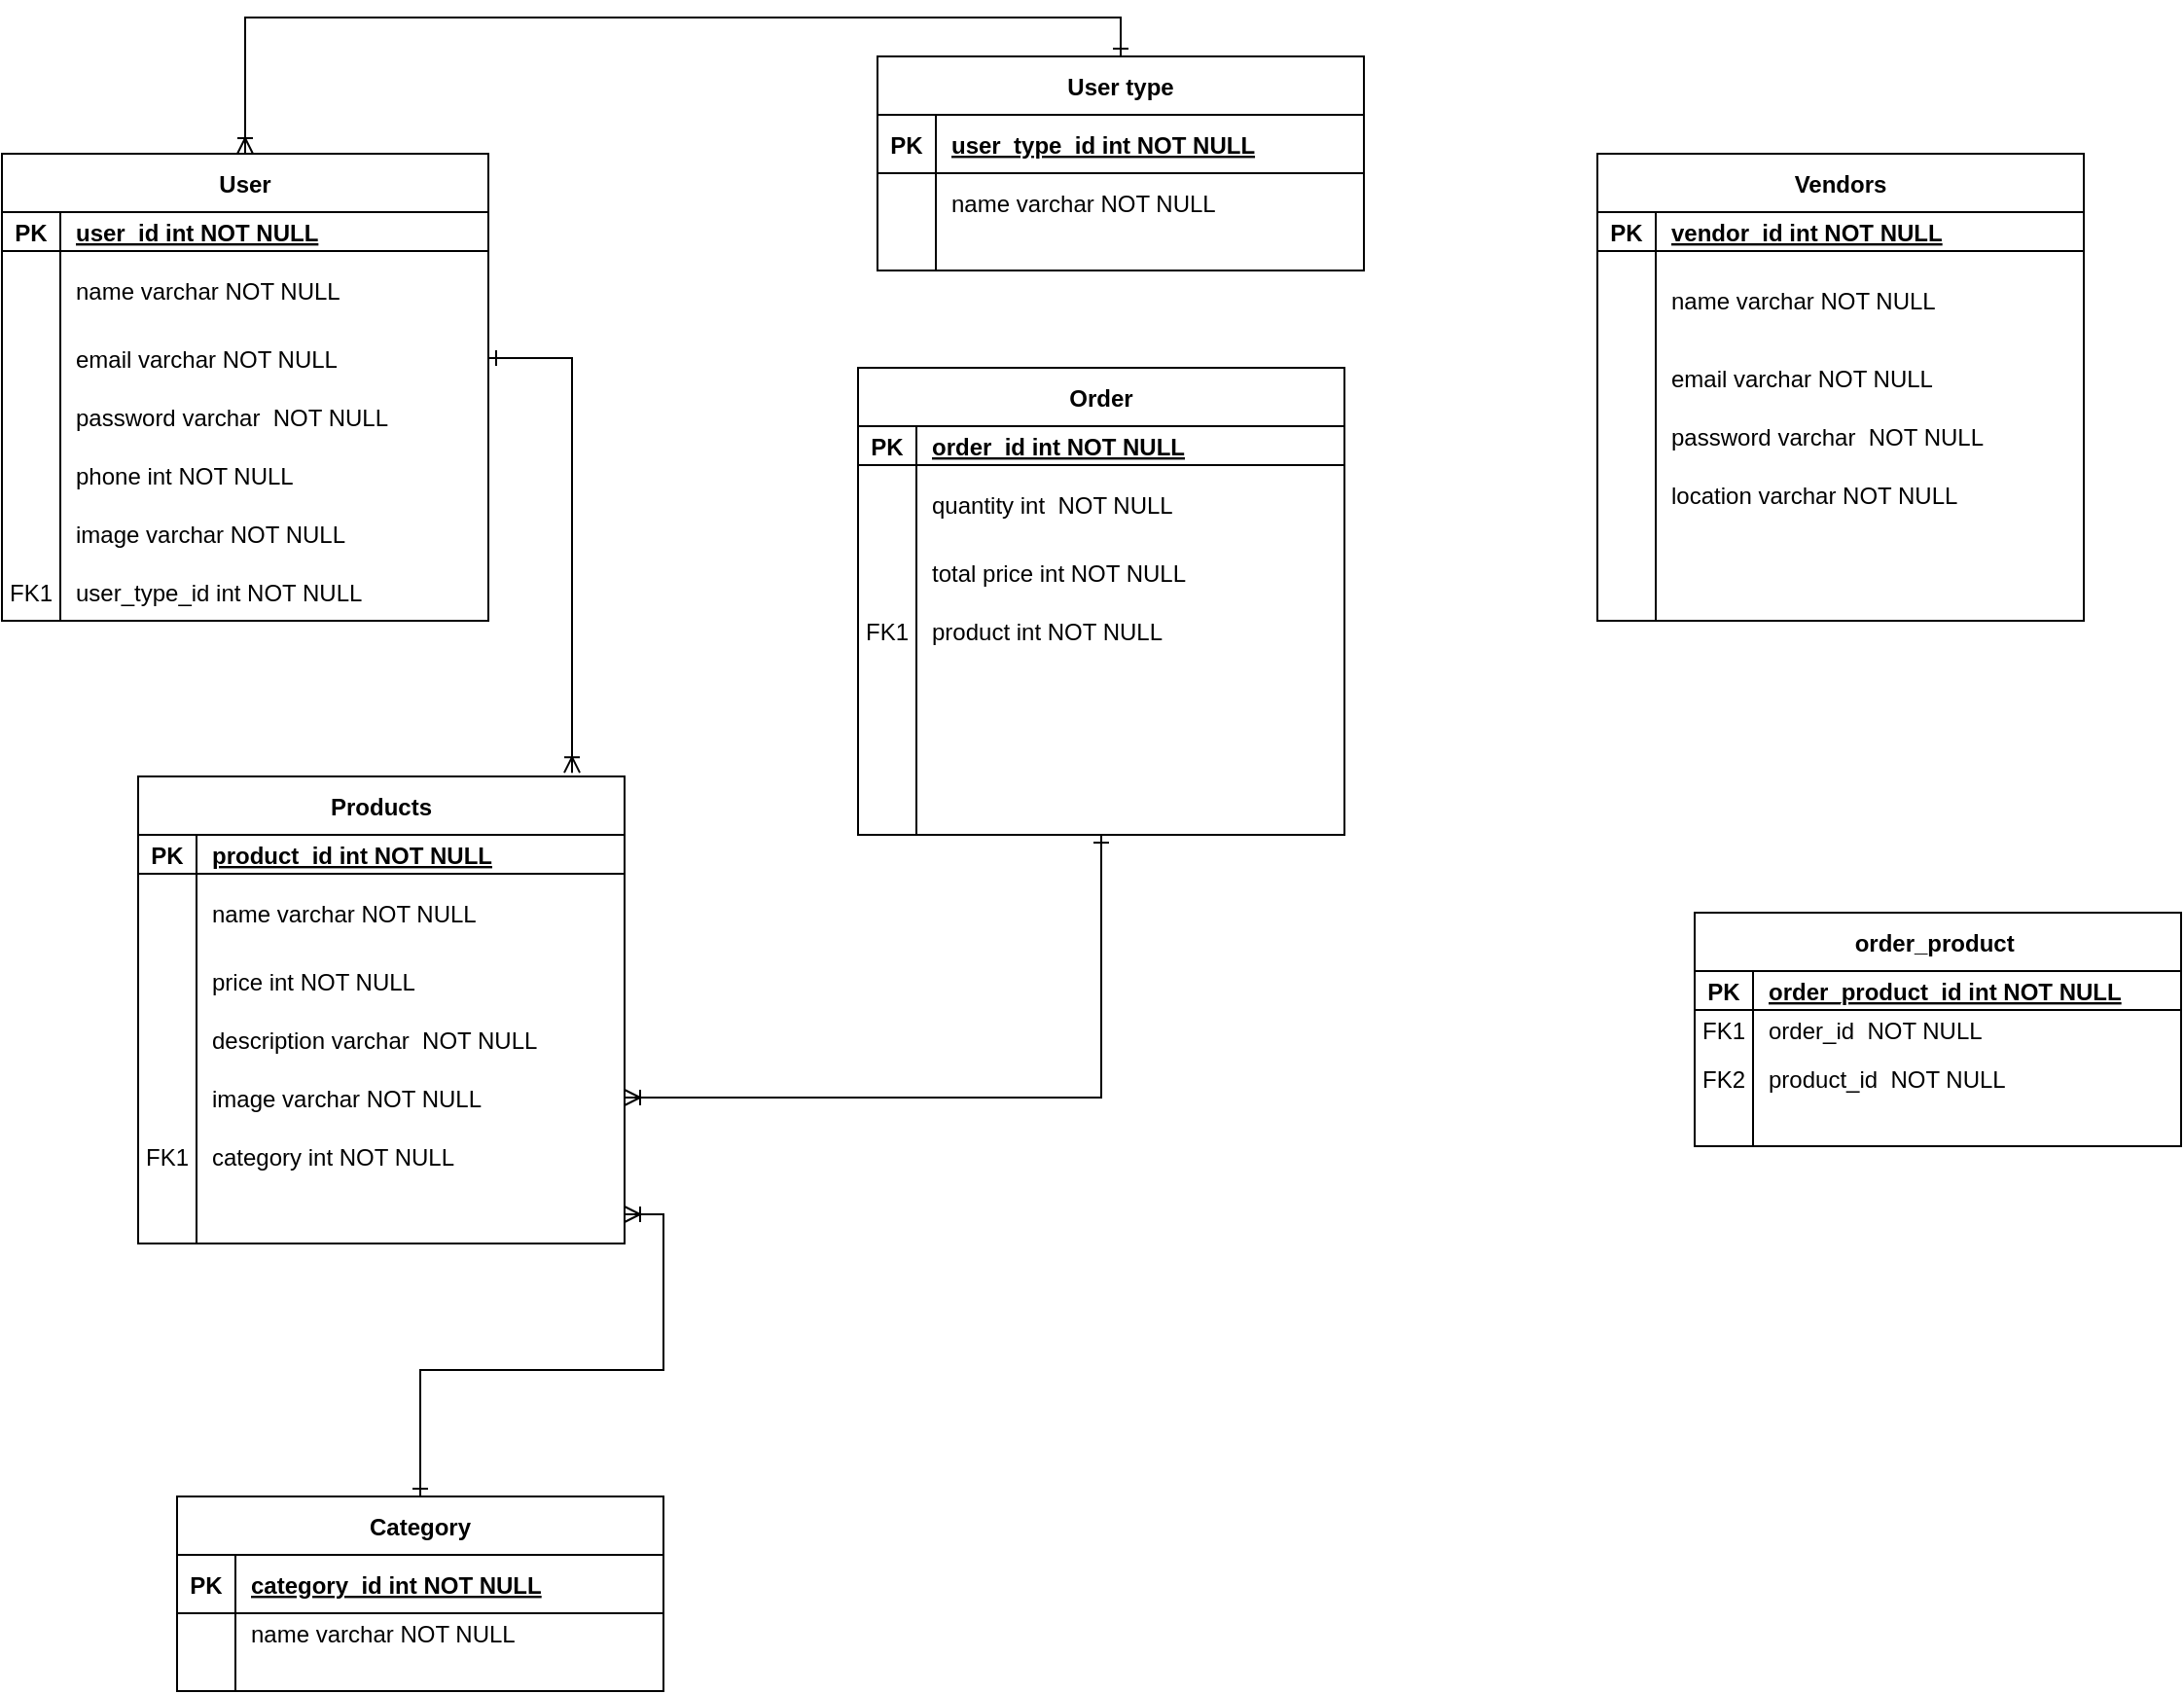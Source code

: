<mxfile version="13.9.9" type="device"><diagram id="R2lEEEUBdFMjLlhIrx00" name="Page-1"><mxGraphModel dx="1702" dy="1594" grid="1" gridSize="10" guides="1" tooltips="1" connect="1" arrows="1" fold="1" page="1" pageScale="1" pageWidth="850" pageHeight="1100" math="0" shadow="0" extFonts="Permanent Marker^https://fonts.googleapis.com/css?family=Permanent+Marker"><root><mxCell id="0"/><mxCell id="1" parent="0"/><mxCell id="Tk1cJm7yjBq65f_lVfDm-154" style="edgeStyle=orthogonalEdgeStyle;rounded=0;orthogonalLoop=1;jettySize=auto;html=1;exitX=0.5;exitY=0;exitDx=0;exitDy=0;entryX=0.5;entryY=0;entryDx=0;entryDy=0;endArrow=ERoneToMany;endFill=0;startArrow=ERone;startFill=0;" edge="1" parent="1" source="C-vyLk0tnHw3VtMMgP7b-13" target="Tk1cJm7yjBq65f_lVfDm-86"><mxGeometry relative="1" as="geometry"/></mxCell><mxCell id="C-vyLk0tnHw3VtMMgP7b-13" value="User type" style="shape=table;startSize=30;container=1;collapsible=1;childLayout=tableLayout;fixedRows=1;rowLines=0;fontStyle=1;align=center;resizeLast=1;" parent="1" vertex="1"><mxGeometry x="280" y="-160" width="250" height="110" as="geometry"/></mxCell><mxCell id="C-vyLk0tnHw3VtMMgP7b-14" value="" style="shape=partialRectangle;collapsible=0;dropTarget=0;pointerEvents=0;fillColor=none;points=[[0,0.5],[1,0.5]];portConstraint=eastwest;top=0;left=0;right=0;bottom=1;" parent="C-vyLk0tnHw3VtMMgP7b-13" vertex="1"><mxGeometry y="30" width="250" height="30" as="geometry"/></mxCell><mxCell id="C-vyLk0tnHw3VtMMgP7b-15" value="PK" style="shape=partialRectangle;overflow=hidden;connectable=0;fillColor=none;top=0;left=0;bottom=0;right=0;fontStyle=1;" parent="C-vyLk0tnHw3VtMMgP7b-14" vertex="1"><mxGeometry width="30" height="30" as="geometry"/></mxCell><mxCell id="C-vyLk0tnHw3VtMMgP7b-16" value="user_type_id int NOT NULL " style="shape=partialRectangle;overflow=hidden;connectable=0;fillColor=none;top=0;left=0;bottom=0;right=0;align=left;spacingLeft=6;fontStyle=5;" parent="C-vyLk0tnHw3VtMMgP7b-14" vertex="1"><mxGeometry x="30" width="220" height="30" as="geometry"/></mxCell><mxCell id="C-vyLk0tnHw3VtMMgP7b-17" value="" style="shape=partialRectangle;collapsible=0;dropTarget=0;pointerEvents=0;fillColor=none;points=[[0,0.5],[1,0.5]];portConstraint=eastwest;top=0;left=0;right=0;bottom=0;" parent="C-vyLk0tnHw3VtMMgP7b-13" vertex="1"><mxGeometry y="60" width="250" height="30" as="geometry"/></mxCell><mxCell id="C-vyLk0tnHw3VtMMgP7b-18" value="" style="shape=partialRectangle;overflow=hidden;connectable=0;fillColor=none;top=0;left=0;bottom=0;right=0;" parent="C-vyLk0tnHw3VtMMgP7b-17" vertex="1"><mxGeometry width="30" height="30" as="geometry"/></mxCell><mxCell id="C-vyLk0tnHw3VtMMgP7b-19" value="name varchar NOT NULL" style="shape=partialRectangle;overflow=hidden;connectable=0;fillColor=none;top=0;left=0;bottom=0;right=0;align=left;spacingLeft=6;" parent="C-vyLk0tnHw3VtMMgP7b-17" vertex="1"><mxGeometry x="30" width="220" height="30" as="geometry"/></mxCell><mxCell id="C-vyLk0tnHw3VtMMgP7b-20" value="" style="shape=partialRectangle;collapsible=0;dropTarget=0;pointerEvents=0;fillColor=none;points=[[0,0.5],[1,0.5]];portConstraint=eastwest;top=0;left=0;right=0;bottom=0;" parent="C-vyLk0tnHw3VtMMgP7b-13" vertex="1"><mxGeometry y="90" width="250" height="20" as="geometry"/></mxCell><mxCell id="C-vyLk0tnHw3VtMMgP7b-21" value="" style="shape=partialRectangle;overflow=hidden;connectable=0;fillColor=none;top=0;left=0;bottom=0;right=0;" parent="C-vyLk0tnHw3VtMMgP7b-20" vertex="1"><mxGeometry width="30" height="20" as="geometry"/></mxCell><mxCell id="C-vyLk0tnHw3VtMMgP7b-22" value="" style="shape=partialRectangle;overflow=hidden;connectable=0;fillColor=none;top=0;left=0;bottom=0;right=0;align=left;spacingLeft=6;" parent="C-vyLk0tnHw3VtMMgP7b-20" vertex="1"><mxGeometry x="30" width="220" height="20" as="geometry"/></mxCell><mxCell id="Tk1cJm7yjBq65f_lVfDm-158" style="edgeStyle=orthogonalEdgeStyle;rounded=0;orthogonalLoop=1;jettySize=auto;html=1;exitX=0.5;exitY=0;exitDx=0;exitDy=0;startArrow=ERone;startFill=0;endArrow=ERoneToMany;endFill=0;" edge="1" parent="1" source="Tk1cJm7yjBq65f_lVfDm-41" target="Tk1cJm7yjBq65f_lVfDm-121"><mxGeometry relative="1" as="geometry"><mxPoint x="45" y="480" as="targetPoint"/></mxGeometry></mxCell><mxCell id="Tk1cJm7yjBq65f_lVfDm-41" value="Category" style="shape=table;startSize=30;container=1;collapsible=1;childLayout=tableLayout;fixedRows=1;rowLines=0;fontStyle=1;align=center;resizeLast=1;" vertex="1" parent="1"><mxGeometry x="-80" y="580" width="250" height="100" as="geometry"/></mxCell><mxCell id="Tk1cJm7yjBq65f_lVfDm-42" value="" style="shape=partialRectangle;collapsible=0;dropTarget=0;pointerEvents=0;fillColor=none;points=[[0,0.5],[1,0.5]];portConstraint=eastwest;top=0;left=0;right=0;bottom=1;" vertex="1" parent="Tk1cJm7yjBq65f_lVfDm-41"><mxGeometry y="30" width="250" height="30" as="geometry"/></mxCell><mxCell id="Tk1cJm7yjBq65f_lVfDm-43" value="PK" style="shape=partialRectangle;overflow=hidden;connectable=0;fillColor=none;top=0;left=0;bottom=0;right=0;fontStyle=1;" vertex="1" parent="Tk1cJm7yjBq65f_lVfDm-42"><mxGeometry width="30" height="30" as="geometry"/></mxCell><mxCell id="Tk1cJm7yjBq65f_lVfDm-44" value="category_id int NOT NULL " style="shape=partialRectangle;overflow=hidden;connectable=0;fillColor=none;top=0;left=0;bottom=0;right=0;align=left;spacingLeft=6;fontStyle=5;" vertex="1" parent="Tk1cJm7yjBq65f_lVfDm-42"><mxGeometry x="30" width="220" height="30" as="geometry"/></mxCell><mxCell id="Tk1cJm7yjBq65f_lVfDm-45" value="" style="shape=partialRectangle;collapsible=0;dropTarget=0;pointerEvents=0;fillColor=none;points=[[0,0.5],[1,0.5]];portConstraint=eastwest;top=0;left=0;right=0;bottom=0;" vertex="1" parent="Tk1cJm7yjBq65f_lVfDm-41"><mxGeometry y="60" width="250" height="20" as="geometry"/></mxCell><mxCell id="Tk1cJm7yjBq65f_lVfDm-46" value="" style="shape=partialRectangle;overflow=hidden;connectable=0;fillColor=none;top=0;left=0;bottom=0;right=0;" vertex="1" parent="Tk1cJm7yjBq65f_lVfDm-45"><mxGeometry width="30" height="20" as="geometry"/></mxCell><mxCell id="Tk1cJm7yjBq65f_lVfDm-47" value="name varchar NOT NULL" style="shape=partialRectangle;overflow=hidden;connectable=0;fillColor=none;top=0;left=0;bottom=0;right=0;align=left;spacingLeft=6;" vertex="1" parent="Tk1cJm7yjBq65f_lVfDm-45"><mxGeometry x="30" width="220" height="20" as="geometry"/></mxCell><mxCell id="Tk1cJm7yjBq65f_lVfDm-48" value="" style="shape=partialRectangle;collapsible=0;dropTarget=0;pointerEvents=0;fillColor=none;points=[[0,0.5],[1,0.5]];portConstraint=eastwest;top=0;left=0;right=0;bottom=0;" vertex="1" parent="Tk1cJm7yjBq65f_lVfDm-41"><mxGeometry y="80" width="250" height="20" as="geometry"/></mxCell><mxCell id="Tk1cJm7yjBq65f_lVfDm-49" value="" style="shape=partialRectangle;overflow=hidden;connectable=0;fillColor=none;top=0;left=0;bottom=0;right=0;" vertex="1" parent="Tk1cJm7yjBq65f_lVfDm-48"><mxGeometry width="30" height="20" as="geometry"/></mxCell><mxCell id="Tk1cJm7yjBq65f_lVfDm-50" value="" style="shape=partialRectangle;overflow=hidden;connectable=0;fillColor=none;top=0;left=0;bottom=0;right=0;align=left;spacingLeft=6;" vertex="1" parent="Tk1cJm7yjBq65f_lVfDm-48"><mxGeometry x="30" width="220" height="20" as="geometry"/></mxCell><mxCell id="Tk1cJm7yjBq65f_lVfDm-51" value="Vendors" style="shape=table;startSize=30;container=1;collapsible=1;childLayout=tableLayout;fixedRows=1;rowLines=0;fontStyle=1;align=center;resizeLast=1;" vertex="1" parent="1"><mxGeometry x="650" y="-110" width="250" height="240" as="geometry"/></mxCell><mxCell id="Tk1cJm7yjBq65f_lVfDm-52" value="" style="shape=partialRectangle;collapsible=0;dropTarget=0;pointerEvents=0;fillColor=none;points=[[0,0.5],[1,0.5]];portConstraint=eastwest;top=0;left=0;right=0;bottom=1;" vertex="1" parent="Tk1cJm7yjBq65f_lVfDm-51"><mxGeometry y="30" width="250" height="20" as="geometry"/></mxCell><mxCell id="Tk1cJm7yjBq65f_lVfDm-53" value="PK" style="shape=partialRectangle;overflow=hidden;connectable=0;fillColor=none;top=0;left=0;bottom=0;right=0;fontStyle=1;" vertex="1" parent="Tk1cJm7yjBq65f_lVfDm-52"><mxGeometry width="30" height="20" as="geometry"/></mxCell><mxCell id="Tk1cJm7yjBq65f_lVfDm-54" value="vendor_id int NOT NULL " style="shape=partialRectangle;overflow=hidden;connectable=0;fillColor=none;top=0;left=0;bottom=0;right=0;align=left;spacingLeft=6;fontStyle=5;" vertex="1" parent="Tk1cJm7yjBq65f_lVfDm-52"><mxGeometry x="30" width="220" height="20" as="geometry"/></mxCell><mxCell id="Tk1cJm7yjBq65f_lVfDm-55" value="" style="shape=partialRectangle;collapsible=0;dropTarget=0;pointerEvents=0;fillColor=none;points=[[0,0.5],[1,0.5]];portConstraint=eastwest;top=0;left=0;right=0;bottom=0;" vertex="1" parent="Tk1cJm7yjBq65f_lVfDm-51"><mxGeometry y="50" width="250" height="50" as="geometry"/></mxCell><mxCell id="Tk1cJm7yjBq65f_lVfDm-56" value="" style="shape=partialRectangle;overflow=hidden;connectable=0;fillColor=none;top=0;left=0;bottom=0;right=0;" vertex="1" parent="Tk1cJm7yjBq65f_lVfDm-55"><mxGeometry width="30" height="50" as="geometry"/></mxCell><mxCell id="Tk1cJm7yjBq65f_lVfDm-57" value="name varchar NOT NULL" style="shape=partialRectangle;overflow=hidden;connectable=0;fillColor=none;top=0;left=0;bottom=0;right=0;align=left;spacingLeft=6;" vertex="1" parent="Tk1cJm7yjBq65f_lVfDm-55"><mxGeometry x="30" width="220" height="50" as="geometry"/></mxCell><mxCell id="Tk1cJm7yjBq65f_lVfDm-58" value="" style="shape=partialRectangle;collapsible=0;dropTarget=0;pointerEvents=0;fillColor=none;points=[[0,0.5],[1,0.5]];portConstraint=eastwest;top=0;left=0;right=0;bottom=0;" vertex="1" parent="Tk1cJm7yjBq65f_lVfDm-51"><mxGeometry y="100" width="250" height="30" as="geometry"/></mxCell><mxCell id="Tk1cJm7yjBq65f_lVfDm-59" value="" style="shape=partialRectangle;overflow=hidden;connectable=0;fillColor=none;top=0;left=0;bottom=0;right=0;" vertex="1" parent="Tk1cJm7yjBq65f_lVfDm-58"><mxGeometry width="30" height="30" as="geometry"/></mxCell><mxCell id="Tk1cJm7yjBq65f_lVfDm-60" value="email varchar NOT NULL" style="shape=partialRectangle;overflow=hidden;connectable=0;fillColor=none;top=0;left=0;bottom=0;right=0;align=left;spacingLeft=6;" vertex="1" parent="Tk1cJm7yjBq65f_lVfDm-58"><mxGeometry x="30" width="220" height="30" as="geometry"/></mxCell><mxCell id="Tk1cJm7yjBq65f_lVfDm-64" value="" style="shape=partialRectangle;collapsible=0;dropTarget=0;pointerEvents=0;fillColor=none;points=[[0,0.5],[1,0.5]];portConstraint=eastwest;top=0;left=0;right=0;bottom=0;" vertex="1" parent="Tk1cJm7yjBq65f_lVfDm-51"><mxGeometry y="130" width="250" height="30" as="geometry"/></mxCell><mxCell id="Tk1cJm7yjBq65f_lVfDm-65" value="" style="shape=partialRectangle;overflow=hidden;connectable=0;fillColor=none;top=0;left=0;bottom=0;right=0;" vertex="1" parent="Tk1cJm7yjBq65f_lVfDm-64"><mxGeometry width="30" height="30" as="geometry"/></mxCell><mxCell id="Tk1cJm7yjBq65f_lVfDm-66" value="password varchar  NOT NULL" style="shape=partialRectangle;overflow=hidden;connectable=0;fillColor=none;top=0;left=0;bottom=0;right=0;align=left;spacingLeft=6;" vertex="1" parent="Tk1cJm7yjBq65f_lVfDm-64"><mxGeometry x="30" width="220" height="30" as="geometry"/></mxCell><mxCell id="Tk1cJm7yjBq65f_lVfDm-61" value="" style="shape=partialRectangle;collapsible=0;dropTarget=0;pointerEvents=0;fillColor=none;points=[[0,0.5],[1,0.5]];portConstraint=eastwest;top=0;left=0;right=0;bottom=0;" vertex="1" parent="Tk1cJm7yjBq65f_lVfDm-51"><mxGeometry y="160" width="250" height="30" as="geometry"/></mxCell><mxCell id="Tk1cJm7yjBq65f_lVfDm-62" value="" style="shape=partialRectangle;overflow=hidden;connectable=0;fillColor=none;top=0;left=0;bottom=0;right=0;" vertex="1" parent="Tk1cJm7yjBq65f_lVfDm-61"><mxGeometry width="30" height="30" as="geometry"/></mxCell><mxCell id="Tk1cJm7yjBq65f_lVfDm-63" value="location varchar NOT NULL" style="shape=partialRectangle;overflow=hidden;connectable=0;fillColor=none;top=0;left=0;bottom=0;right=0;align=left;spacingLeft=6;" vertex="1" parent="Tk1cJm7yjBq65f_lVfDm-61"><mxGeometry x="30" width="220" height="30" as="geometry"/></mxCell><mxCell id="Tk1cJm7yjBq65f_lVfDm-67" value="" style="shape=partialRectangle;collapsible=0;dropTarget=0;pointerEvents=0;fillColor=none;points=[[0,0.5],[1,0.5]];portConstraint=eastwest;top=0;left=0;right=0;bottom=0;" vertex="1" parent="Tk1cJm7yjBq65f_lVfDm-51"><mxGeometry y="190" width="250" height="30" as="geometry"/></mxCell><mxCell id="Tk1cJm7yjBq65f_lVfDm-68" value="" style="shape=partialRectangle;overflow=hidden;connectable=0;fillColor=none;top=0;left=0;bottom=0;right=0;" vertex="1" parent="Tk1cJm7yjBq65f_lVfDm-67"><mxGeometry width="30" height="30" as="geometry"/></mxCell><mxCell id="Tk1cJm7yjBq65f_lVfDm-69" value="" style="shape=partialRectangle;overflow=hidden;connectable=0;fillColor=none;top=0;left=0;bottom=0;right=0;align=left;spacingLeft=6;" vertex="1" parent="Tk1cJm7yjBq65f_lVfDm-67"><mxGeometry x="30" width="220" height="30" as="geometry"/></mxCell><mxCell id="Tk1cJm7yjBq65f_lVfDm-70" value="" style="shape=partialRectangle;collapsible=0;dropTarget=0;pointerEvents=0;fillColor=none;points=[[0,0.5],[1,0.5]];portConstraint=eastwest;top=0;left=0;right=0;bottom=0;" vertex="1" parent="Tk1cJm7yjBq65f_lVfDm-51"><mxGeometry y="220" width="250" height="20" as="geometry"/></mxCell><mxCell id="Tk1cJm7yjBq65f_lVfDm-71" value="" style="shape=partialRectangle;overflow=hidden;connectable=0;fillColor=none;top=0;left=0;bottom=0;right=0;" vertex="1" parent="Tk1cJm7yjBq65f_lVfDm-70"><mxGeometry width="30" height="20" as="geometry"/></mxCell><mxCell id="Tk1cJm7yjBq65f_lVfDm-72" value="" style="shape=partialRectangle;overflow=hidden;connectable=0;fillColor=none;top=0;left=0;bottom=0;right=0;align=left;spacingLeft=6;" vertex="1" parent="Tk1cJm7yjBq65f_lVfDm-70"><mxGeometry x="30" width="220" height="20" as="geometry"/></mxCell><mxCell id="Tk1cJm7yjBq65f_lVfDm-73" value="order_product " style="shape=table;startSize=30;container=1;collapsible=1;childLayout=tableLayout;fixedRows=1;rowLines=0;fontStyle=1;align=center;resizeLast=1;" vertex="1" parent="1"><mxGeometry x="700" y="280" width="250" height="120" as="geometry"/></mxCell><mxCell id="Tk1cJm7yjBq65f_lVfDm-74" value="" style="shape=partialRectangle;collapsible=0;dropTarget=0;pointerEvents=0;fillColor=none;points=[[0,0.5],[1,0.5]];portConstraint=eastwest;top=0;left=0;right=0;bottom=1;" vertex="1" parent="Tk1cJm7yjBq65f_lVfDm-73"><mxGeometry y="30" width="250" height="20" as="geometry"/></mxCell><mxCell id="Tk1cJm7yjBq65f_lVfDm-75" value="PK" style="shape=partialRectangle;overflow=hidden;connectable=0;fillColor=none;top=0;left=0;bottom=0;right=0;fontStyle=1;" vertex="1" parent="Tk1cJm7yjBq65f_lVfDm-74"><mxGeometry width="30" height="20" as="geometry"/></mxCell><mxCell id="Tk1cJm7yjBq65f_lVfDm-76" value="order_product_id int NOT NULL " style="shape=partialRectangle;overflow=hidden;connectable=0;fillColor=none;top=0;left=0;bottom=0;right=0;align=left;spacingLeft=6;fontStyle=5;" vertex="1" parent="Tk1cJm7yjBq65f_lVfDm-74"><mxGeometry x="30" width="220" height="20" as="geometry"/></mxCell><mxCell id="Tk1cJm7yjBq65f_lVfDm-77" value="" style="shape=partialRectangle;collapsible=0;dropTarget=0;pointerEvents=0;fillColor=none;points=[[0,0.5],[1,0.5]];portConstraint=eastwest;top=0;left=0;right=0;bottom=0;" vertex="1" parent="Tk1cJm7yjBq65f_lVfDm-73"><mxGeometry y="50" width="250" height="20" as="geometry"/></mxCell><mxCell id="Tk1cJm7yjBq65f_lVfDm-78" value="FK1" style="shape=partialRectangle;overflow=hidden;connectable=0;fillColor=none;top=0;left=0;bottom=0;right=0;" vertex="1" parent="Tk1cJm7yjBq65f_lVfDm-77"><mxGeometry width="30" height="20" as="geometry"/></mxCell><mxCell id="Tk1cJm7yjBq65f_lVfDm-79" value="order_id  NOT NULL" style="shape=partialRectangle;overflow=hidden;connectable=0;fillColor=none;top=0;left=0;bottom=0;right=0;align=left;spacingLeft=6;" vertex="1" parent="Tk1cJm7yjBq65f_lVfDm-77"><mxGeometry x="30" width="220" height="20" as="geometry"/></mxCell><mxCell id="Tk1cJm7yjBq65f_lVfDm-83" value="" style="shape=partialRectangle;collapsible=0;dropTarget=0;pointerEvents=0;fillColor=none;points=[[0,0.5],[1,0.5]];portConstraint=eastwest;top=0;left=0;right=0;bottom=0;" vertex="1" parent="Tk1cJm7yjBq65f_lVfDm-73"><mxGeometry y="70" width="250" height="30" as="geometry"/></mxCell><mxCell id="Tk1cJm7yjBq65f_lVfDm-84" value="FK2" style="shape=partialRectangle;overflow=hidden;connectable=0;fillColor=none;top=0;left=0;bottom=0;right=0;" vertex="1" parent="Tk1cJm7yjBq65f_lVfDm-83"><mxGeometry width="30" height="30" as="geometry"/></mxCell><mxCell id="Tk1cJm7yjBq65f_lVfDm-85" value="product_id  NOT NULL" style="shape=partialRectangle;overflow=hidden;connectable=0;fillColor=none;top=0;left=0;bottom=0;right=0;align=left;spacingLeft=6;" vertex="1" parent="Tk1cJm7yjBq65f_lVfDm-83"><mxGeometry x="30" width="220" height="30" as="geometry"/></mxCell><mxCell id="Tk1cJm7yjBq65f_lVfDm-80" value="" style="shape=partialRectangle;collapsible=0;dropTarget=0;pointerEvents=0;fillColor=none;points=[[0,0.5],[1,0.5]];portConstraint=eastwest;top=0;left=0;right=0;bottom=0;" vertex="1" parent="Tk1cJm7yjBq65f_lVfDm-73"><mxGeometry y="100" width="250" height="20" as="geometry"/></mxCell><mxCell id="Tk1cJm7yjBq65f_lVfDm-81" value="" style="shape=partialRectangle;overflow=hidden;connectable=0;fillColor=none;top=0;left=0;bottom=0;right=0;" vertex="1" parent="Tk1cJm7yjBq65f_lVfDm-80"><mxGeometry width="30" height="20" as="geometry"/></mxCell><mxCell id="Tk1cJm7yjBq65f_lVfDm-82" value="" style="shape=partialRectangle;overflow=hidden;connectable=0;fillColor=none;top=0;left=0;bottom=0;right=0;align=left;spacingLeft=6;" vertex="1" parent="Tk1cJm7yjBq65f_lVfDm-80"><mxGeometry x="30" width="220" height="20" as="geometry"/></mxCell><mxCell id="Tk1cJm7yjBq65f_lVfDm-86" value="User" style="shape=table;startSize=30;container=1;collapsible=1;childLayout=tableLayout;fixedRows=1;rowLines=0;fontStyle=1;align=center;resizeLast=1;" vertex="1" parent="1"><mxGeometry x="-170" y="-110" width="250" height="240" as="geometry"/></mxCell><mxCell id="Tk1cJm7yjBq65f_lVfDm-87" value="" style="shape=partialRectangle;collapsible=0;dropTarget=0;pointerEvents=0;fillColor=none;points=[[0,0.5],[1,0.5]];portConstraint=eastwest;top=0;left=0;right=0;bottom=1;" vertex="1" parent="Tk1cJm7yjBq65f_lVfDm-86"><mxGeometry y="30" width="250" height="20" as="geometry"/></mxCell><mxCell id="Tk1cJm7yjBq65f_lVfDm-88" value="PK" style="shape=partialRectangle;overflow=hidden;connectable=0;fillColor=none;top=0;left=0;bottom=0;right=0;fontStyle=1;" vertex="1" parent="Tk1cJm7yjBq65f_lVfDm-87"><mxGeometry width="30" height="20" as="geometry"/></mxCell><mxCell id="Tk1cJm7yjBq65f_lVfDm-89" value="user_id int NOT NULL " style="shape=partialRectangle;overflow=hidden;connectable=0;fillColor=none;top=0;left=0;bottom=0;right=0;align=left;spacingLeft=6;fontStyle=5;" vertex="1" parent="Tk1cJm7yjBq65f_lVfDm-87"><mxGeometry x="30" width="220" height="20" as="geometry"/></mxCell><mxCell id="Tk1cJm7yjBq65f_lVfDm-90" value="" style="shape=partialRectangle;collapsible=0;dropTarget=0;pointerEvents=0;fillColor=none;points=[[0,0.5],[1,0.5]];portConstraint=eastwest;top=0;left=0;right=0;bottom=0;" vertex="1" parent="Tk1cJm7yjBq65f_lVfDm-86"><mxGeometry y="50" width="250" height="40" as="geometry"/></mxCell><mxCell id="Tk1cJm7yjBq65f_lVfDm-91" value="" style="shape=partialRectangle;overflow=hidden;connectable=0;fillColor=none;top=0;left=0;bottom=0;right=0;" vertex="1" parent="Tk1cJm7yjBq65f_lVfDm-90"><mxGeometry width="30" height="40" as="geometry"/></mxCell><mxCell id="Tk1cJm7yjBq65f_lVfDm-92" value="name varchar NOT NULL" style="shape=partialRectangle;overflow=hidden;connectable=0;fillColor=none;top=0;left=0;bottom=0;right=0;align=left;spacingLeft=6;" vertex="1" parent="Tk1cJm7yjBq65f_lVfDm-90"><mxGeometry x="30" width="220" height="40" as="geometry"/></mxCell><mxCell id="Tk1cJm7yjBq65f_lVfDm-93" value="" style="shape=partialRectangle;collapsible=0;dropTarget=0;pointerEvents=0;fillColor=none;points=[[0,0.5],[1,0.5]];portConstraint=eastwest;top=0;left=0;right=0;bottom=0;" vertex="1" parent="Tk1cJm7yjBq65f_lVfDm-86"><mxGeometry y="90" width="250" height="30" as="geometry"/></mxCell><mxCell id="Tk1cJm7yjBq65f_lVfDm-94" value="" style="shape=partialRectangle;overflow=hidden;connectable=0;fillColor=none;top=0;left=0;bottom=0;right=0;" vertex="1" parent="Tk1cJm7yjBq65f_lVfDm-93"><mxGeometry width="30" height="30" as="geometry"/></mxCell><mxCell id="Tk1cJm7yjBq65f_lVfDm-95" value="email varchar NOT NULL" style="shape=partialRectangle;overflow=hidden;connectable=0;fillColor=none;top=0;left=0;bottom=0;right=0;align=left;spacingLeft=6;" vertex="1" parent="Tk1cJm7yjBq65f_lVfDm-93"><mxGeometry x="30" width="220" height="30" as="geometry"/></mxCell><mxCell id="Tk1cJm7yjBq65f_lVfDm-96" value="" style="shape=partialRectangle;collapsible=0;dropTarget=0;pointerEvents=0;fillColor=none;points=[[0,0.5],[1,0.5]];portConstraint=eastwest;top=0;left=0;right=0;bottom=0;" vertex="1" parent="Tk1cJm7yjBq65f_lVfDm-86"><mxGeometry y="120" width="250" height="30" as="geometry"/></mxCell><mxCell id="Tk1cJm7yjBq65f_lVfDm-97" value="" style="shape=partialRectangle;overflow=hidden;connectable=0;fillColor=none;top=0;left=0;bottom=0;right=0;" vertex="1" parent="Tk1cJm7yjBq65f_lVfDm-96"><mxGeometry width="30" height="30" as="geometry"/></mxCell><mxCell id="Tk1cJm7yjBq65f_lVfDm-98" value="password varchar  NOT NULL" style="shape=partialRectangle;overflow=hidden;connectable=0;fillColor=none;top=0;left=0;bottom=0;right=0;align=left;spacingLeft=6;" vertex="1" parent="Tk1cJm7yjBq65f_lVfDm-96"><mxGeometry x="30" width="220" height="30" as="geometry"/></mxCell><mxCell id="Tk1cJm7yjBq65f_lVfDm-99" value="" style="shape=partialRectangle;collapsible=0;dropTarget=0;pointerEvents=0;fillColor=none;points=[[0,0.5],[1,0.5]];portConstraint=eastwest;top=0;left=0;right=0;bottom=0;" vertex="1" parent="Tk1cJm7yjBq65f_lVfDm-86"><mxGeometry y="150" width="250" height="30" as="geometry"/></mxCell><mxCell id="Tk1cJm7yjBq65f_lVfDm-100" value="" style="shape=partialRectangle;overflow=hidden;connectable=0;fillColor=none;top=0;left=0;bottom=0;right=0;" vertex="1" parent="Tk1cJm7yjBq65f_lVfDm-99"><mxGeometry width="30" height="30" as="geometry"/></mxCell><mxCell id="Tk1cJm7yjBq65f_lVfDm-101" value="phone int NOT NULL" style="shape=partialRectangle;overflow=hidden;connectable=0;fillColor=none;top=0;left=0;bottom=0;right=0;align=left;spacingLeft=6;" vertex="1" parent="Tk1cJm7yjBq65f_lVfDm-99"><mxGeometry x="30" width="220" height="30" as="geometry"/></mxCell><mxCell id="Tk1cJm7yjBq65f_lVfDm-102" value="" style="shape=partialRectangle;collapsible=0;dropTarget=0;pointerEvents=0;fillColor=none;points=[[0,0.5],[1,0.5]];portConstraint=eastwest;top=0;left=0;right=0;bottom=0;" vertex="1" parent="Tk1cJm7yjBq65f_lVfDm-86"><mxGeometry y="180" width="250" height="30" as="geometry"/></mxCell><mxCell id="Tk1cJm7yjBq65f_lVfDm-103" value="" style="shape=partialRectangle;overflow=hidden;connectable=0;fillColor=none;top=0;left=0;bottom=0;right=0;" vertex="1" parent="Tk1cJm7yjBq65f_lVfDm-102"><mxGeometry width="30" height="30" as="geometry"/></mxCell><mxCell id="Tk1cJm7yjBq65f_lVfDm-104" value="image varchar NOT NULL" style="shape=partialRectangle;overflow=hidden;connectable=0;fillColor=none;top=0;left=0;bottom=0;right=0;align=left;spacingLeft=6;" vertex="1" parent="Tk1cJm7yjBq65f_lVfDm-102"><mxGeometry x="30" width="220" height="30" as="geometry"/></mxCell><mxCell id="Tk1cJm7yjBq65f_lVfDm-105" value="" style="shape=partialRectangle;collapsible=0;dropTarget=0;pointerEvents=0;fillColor=none;points=[[0,0.5],[1,0.5]];portConstraint=eastwest;top=0;left=0;right=0;bottom=0;" vertex="1" parent="Tk1cJm7yjBq65f_lVfDm-86"><mxGeometry y="210" width="250" height="30" as="geometry"/></mxCell><mxCell id="Tk1cJm7yjBq65f_lVfDm-106" value="FK1" style="shape=partialRectangle;overflow=hidden;connectable=0;fillColor=none;top=0;left=0;bottom=0;right=0;" vertex="1" parent="Tk1cJm7yjBq65f_lVfDm-105"><mxGeometry width="30" height="30" as="geometry"/></mxCell><mxCell id="Tk1cJm7yjBq65f_lVfDm-107" value="user_type_id int NOT NULL" style="shape=partialRectangle;overflow=hidden;connectable=0;fillColor=none;top=0;left=0;bottom=0;right=0;align=left;spacingLeft=6;" vertex="1" parent="Tk1cJm7yjBq65f_lVfDm-105"><mxGeometry x="30" width="220" height="30" as="geometry"/></mxCell><mxCell id="Tk1cJm7yjBq65f_lVfDm-108" value="Products" style="shape=table;startSize=30;container=1;collapsible=1;childLayout=tableLayout;fixedRows=1;rowLines=0;fontStyle=1;align=center;resizeLast=1;" vertex="1" parent="1"><mxGeometry x="-100" y="210" width="250" height="240" as="geometry"/></mxCell><mxCell id="Tk1cJm7yjBq65f_lVfDm-109" value="" style="shape=partialRectangle;collapsible=0;dropTarget=0;pointerEvents=0;fillColor=none;points=[[0,0.5],[1,0.5]];portConstraint=eastwest;top=0;left=0;right=0;bottom=1;" vertex="1" parent="Tk1cJm7yjBq65f_lVfDm-108"><mxGeometry y="30" width="250" height="20" as="geometry"/></mxCell><mxCell id="Tk1cJm7yjBq65f_lVfDm-110" value="PK" style="shape=partialRectangle;overflow=hidden;connectable=0;fillColor=none;top=0;left=0;bottom=0;right=0;fontStyle=1;" vertex="1" parent="Tk1cJm7yjBq65f_lVfDm-109"><mxGeometry width="30" height="20" as="geometry"/></mxCell><mxCell id="Tk1cJm7yjBq65f_lVfDm-111" value="product_id int NOT NULL " style="shape=partialRectangle;overflow=hidden;connectable=0;fillColor=none;top=0;left=0;bottom=0;right=0;align=left;spacingLeft=6;fontStyle=5;" vertex="1" parent="Tk1cJm7yjBq65f_lVfDm-109"><mxGeometry x="30" width="220" height="20" as="geometry"/></mxCell><mxCell id="Tk1cJm7yjBq65f_lVfDm-112" value="" style="shape=partialRectangle;collapsible=0;dropTarget=0;pointerEvents=0;fillColor=none;points=[[0,0.5],[1,0.5]];portConstraint=eastwest;top=0;left=0;right=0;bottom=0;" vertex="1" parent="Tk1cJm7yjBq65f_lVfDm-108"><mxGeometry y="50" width="250" height="40" as="geometry"/></mxCell><mxCell id="Tk1cJm7yjBq65f_lVfDm-113" value="" style="shape=partialRectangle;overflow=hidden;connectable=0;fillColor=none;top=0;left=0;bottom=0;right=0;" vertex="1" parent="Tk1cJm7yjBq65f_lVfDm-112"><mxGeometry width="30" height="40" as="geometry"/></mxCell><mxCell id="Tk1cJm7yjBq65f_lVfDm-114" value="name varchar NOT NULL" style="shape=partialRectangle;overflow=hidden;connectable=0;fillColor=none;top=0;left=0;bottom=0;right=0;align=left;spacingLeft=6;" vertex="1" parent="Tk1cJm7yjBq65f_lVfDm-112"><mxGeometry x="30" width="220" height="40" as="geometry"/></mxCell><mxCell id="Tk1cJm7yjBq65f_lVfDm-115" value="" style="shape=partialRectangle;collapsible=0;dropTarget=0;pointerEvents=0;fillColor=none;points=[[0,0.5],[1,0.5]];portConstraint=eastwest;top=0;left=0;right=0;bottom=0;" vertex="1" parent="Tk1cJm7yjBq65f_lVfDm-108"><mxGeometry y="90" width="250" height="30" as="geometry"/></mxCell><mxCell id="Tk1cJm7yjBq65f_lVfDm-116" value="" style="shape=partialRectangle;overflow=hidden;connectable=0;fillColor=none;top=0;left=0;bottom=0;right=0;" vertex="1" parent="Tk1cJm7yjBq65f_lVfDm-115"><mxGeometry width="30" height="30" as="geometry"/></mxCell><mxCell id="Tk1cJm7yjBq65f_lVfDm-117" value="price int NOT NULL" style="shape=partialRectangle;overflow=hidden;connectable=0;fillColor=none;top=0;left=0;bottom=0;right=0;align=left;spacingLeft=6;" vertex="1" parent="Tk1cJm7yjBq65f_lVfDm-115"><mxGeometry x="30" width="220" height="30" as="geometry"/></mxCell><mxCell id="Tk1cJm7yjBq65f_lVfDm-118" value="" style="shape=partialRectangle;collapsible=0;dropTarget=0;pointerEvents=0;fillColor=none;points=[[0,0.5],[1,0.5]];portConstraint=eastwest;top=0;left=0;right=0;bottom=0;" vertex="1" parent="Tk1cJm7yjBq65f_lVfDm-108"><mxGeometry y="120" width="250" height="30" as="geometry"/></mxCell><mxCell id="Tk1cJm7yjBq65f_lVfDm-119" value="" style="shape=partialRectangle;overflow=hidden;connectable=0;fillColor=none;top=0;left=0;bottom=0;right=0;" vertex="1" parent="Tk1cJm7yjBq65f_lVfDm-118"><mxGeometry width="30" height="30" as="geometry"/></mxCell><mxCell id="Tk1cJm7yjBq65f_lVfDm-120" value="description varchar  NOT NULL" style="shape=partialRectangle;overflow=hidden;connectable=0;fillColor=none;top=0;left=0;bottom=0;right=0;align=left;spacingLeft=6;" vertex="1" parent="Tk1cJm7yjBq65f_lVfDm-118"><mxGeometry x="30" width="220" height="30" as="geometry"/></mxCell><mxCell id="Tk1cJm7yjBq65f_lVfDm-124" value="" style="shape=partialRectangle;collapsible=0;dropTarget=0;pointerEvents=0;fillColor=none;points=[[0,0.5],[1,0.5]];portConstraint=eastwest;top=0;left=0;right=0;bottom=0;" vertex="1" parent="Tk1cJm7yjBq65f_lVfDm-108"><mxGeometry y="150" width="250" height="30" as="geometry"/></mxCell><mxCell id="Tk1cJm7yjBq65f_lVfDm-125" value="" style="shape=partialRectangle;overflow=hidden;connectable=0;fillColor=none;top=0;left=0;bottom=0;right=0;" vertex="1" parent="Tk1cJm7yjBq65f_lVfDm-124"><mxGeometry width="30" height="30" as="geometry"/></mxCell><mxCell id="Tk1cJm7yjBq65f_lVfDm-126" value="image varchar NOT NULL" style="shape=partialRectangle;overflow=hidden;connectable=0;fillColor=none;top=0;left=0;bottom=0;right=0;align=left;spacingLeft=6;" vertex="1" parent="Tk1cJm7yjBq65f_lVfDm-124"><mxGeometry x="30" width="220" height="30" as="geometry"/></mxCell><mxCell id="Tk1cJm7yjBq65f_lVfDm-127" value="" style="shape=partialRectangle;collapsible=0;dropTarget=0;pointerEvents=0;fillColor=none;points=[[0,0.5],[1,0.5]];portConstraint=eastwest;top=0;left=0;right=0;bottom=0;" vertex="1" parent="Tk1cJm7yjBq65f_lVfDm-108"><mxGeometry y="180" width="250" height="30" as="geometry"/></mxCell><mxCell id="Tk1cJm7yjBq65f_lVfDm-128" value="FK1" style="shape=partialRectangle;overflow=hidden;connectable=0;fillColor=none;top=0;left=0;bottom=0;right=0;" vertex="1" parent="Tk1cJm7yjBq65f_lVfDm-127"><mxGeometry width="30" height="30" as="geometry"/></mxCell><mxCell id="Tk1cJm7yjBq65f_lVfDm-129" value="category int NOT NULL" style="shape=partialRectangle;overflow=hidden;connectable=0;fillColor=none;top=0;left=0;bottom=0;right=0;align=left;spacingLeft=6;" vertex="1" parent="Tk1cJm7yjBq65f_lVfDm-127"><mxGeometry x="30" width="220" height="30" as="geometry"/></mxCell><mxCell id="Tk1cJm7yjBq65f_lVfDm-121" value="" style="shape=partialRectangle;collapsible=0;dropTarget=0;pointerEvents=0;fillColor=none;points=[[0,0.5],[1,0.5]];portConstraint=eastwest;top=0;left=0;right=0;bottom=0;" vertex="1" parent="Tk1cJm7yjBq65f_lVfDm-108"><mxGeometry y="210" width="250" height="30" as="geometry"/></mxCell><mxCell id="Tk1cJm7yjBq65f_lVfDm-122" value="" style="shape=partialRectangle;overflow=hidden;connectable=0;fillColor=none;top=0;left=0;bottom=0;right=0;" vertex="1" parent="Tk1cJm7yjBq65f_lVfDm-121"><mxGeometry width="30" height="30" as="geometry"/></mxCell><mxCell id="Tk1cJm7yjBq65f_lVfDm-123" value="" style="shape=partialRectangle;overflow=hidden;connectable=0;fillColor=none;top=0;left=0;bottom=0;right=0;align=left;spacingLeft=6;" vertex="1" parent="Tk1cJm7yjBq65f_lVfDm-121"><mxGeometry x="30" width="220" height="30" as="geometry"/></mxCell><mxCell id="Tk1cJm7yjBq65f_lVfDm-160" style="edgeStyle=orthogonalEdgeStyle;rounded=0;orthogonalLoop=1;jettySize=auto;html=1;entryX=1;entryY=0.5;entryDx=0;entryDy=0;startArrow=ERone;startFill=0;endArrow=ERoneToMany;endFill=0;" edge="1" parent="1" source="Tk1cJm7yjBq65f_lVfDm-131" target="Tk1cJm7yjBq65f_lVfDm-124"><mxGeometry relative="1" as="geometry"/></mxCell><mxCell id="Tk1cJm7yjBq65f_lVfDm-131" value="Order" style="shape=table;startSize=30;container=1;collapsible=1;childLayout=tableLayout;fixedRows=1;rowLines=0;fontStyle=1;align=center;resizeLast=1;" vertex="1" parent="1"><mxGeometry x="270" width="250" height="240" as="geometry"/></mxCell><mxCell id="Tk1cJm7yjBq65f_lVfDm-132" value="" style="shape=partialRectangle;collapsible=0;dropTarget=0;pointerEvents=0;fillColor=none;points=[[0,0.5],[1,0.5]];portConstraint=eastwest;top=0;left=0;right=0;bottom=1;" vertex="1" parent="Tk1cJm7yjBq65f_lVfDm-131"><mxGeometry y="30" width="250" height="20" as="geometry"/></mxCell><mxCell id="Tk1cJm7yjBq65f_lVfDm-133" value="PK" style="shape=partialRectangle;overflow=hidden;connectable=0;fillColor=none;top=0;left=0;bottom=0;right=0;fontStyle=1;" vertex="1" parent="Tk1cJm7yjBq65f_lVfDm-132"><mxGeometry width="30" height="20" as="geometry"/></mxCell><mxCell id="Tk1cJm7yjBq65f_lVfDm-134" value="order_id int NOT NULL " style="shape=partialRectangle;overflow=hidden;connectable=0;fillColor=none;top=0;left=0;bottom=0;right=0;align=left;spacingLeft=6;fontStyle=5;" vertex="1" parent="Tk1cJm7yjBq65f_lVfDm-132"><mxGeometry x="30" width="220" height="20" as="geometry"/></mxCell><mxCell id="Tk1cJm7yjBq65f_lVfDm-135" value="" style="shape=partialRectangle;collapsible=0;dropTarget=0;pointerEvents=0;fillColor=none;points=[[0,0.5],[1,0.5]];portConstraint=eastwest;top=0;left=0;right=0;bottom=0;" vertex="1" parent="Tk1cJm7yjBq65f_lVfDm-131"><mxGeometry y="50" width="250" height="40" as="geometry"/></mxCell><mxCell id="Tk1cJm7yjBq65f_lVfDm-136" value="" style="shape=partialRectangle;overflow=hidden;connectable=0;fillColor=none;top=0;left=0;bottom=0;right=0;" vertex="1" parent="Tk1cJm7yjBq65f_lVfDm-135"><mxGeometry width="30" height="40" as="geometry"/></mxCell><mxCell id="Tk1cJm7yjBq65f_lVfDm-137" value="quantity int  NOT NULL" style="shape=partialRectangle;overflow=hidden;connectable=0;fillColor=none;top=0;left=0;bottom=0;right=0;align=left;spacingLeft=6;" vertex="1" parent="Tk1cJm7yjBq65f_lVfDm-135"><mxGeometry x="30" width="220" height="40" as="geometry"/></mxCell><mxCell id="Tk1cJm7yjBq65f_lVfDm-138" value="" style="shape=partialRectangle;collapsible=0;dropTarget=0;pointerEvents=0;fillColor=none;points=[[0,0.5],[1,0.5]];portConstraint=eastwest;top=0;left=0;right=0;bottom=0;" vertex="1" parent="Tk1cJm7yjBq65f_lVfDm-131"><mxGeometry y="90" width="250" height="30" as="geometry"/></mxCell><mxCell id="Tk1cJm7yjBq65f_lVfDm-139" value="" style="shape=partialRectangle;overflow=hidden;connectable=0;fillColor=none;top=0;left=0;bottom=0;right=0;" vertex="1" parent="Tk1cJm7yjBq65f_lVfDm-138"><mxGeometry width="30" height="30" as="geometry"/></mxCell><mxCell id="Tk1cJm7yjBq65f_lVfDm-140" value="total price int NOT NULL" style="shape=partialRectangle;overflow=hidden;connectable=0;fillColor=none;top=0;left=0;bottom=0;right=0;align=left;spacingLeft=6;" vertex="1" parent="Tk1cJm7yjBq65f_lVfDm-138"><mxGeometry x="30" width="220" height="30" as="geometry"/></mxCell><mxCell id="Tk1cJm7yjBq65f_lVfDm-147" value="" style="shape=partialRectangle;collapsible=0;dropTarget=0;pointerEvents=0;fillColor=none;points=[[0,0.5],[1,0.5]];portConstraint=eastwest;top=0;left=0;right=0;bottom=0;" vertex="1" parent="Tk1cJm7yjBq65f_lVfDm-131"><mxGeometry y="120" width="250" height="30" as="geometry"/></mxCell><mxCell id="Tk1cJm7yjBq65f_lVfDm-148" value="FK1" style="shape=partialRectangle;overflow=hidden;connectable=0;fillColor=none;top=0;left=0;bottom=0;right=0;" vertex="1" parent="Tk1cJm7yjBq65f_lVfDm-147"><mxGeometry width="30" height="30" as="geometry"/></mxCell><mxCell id="Tk1cJm7yjBq65f_lVfDm-149" value="product int NOT NULL" style="shape=partialRectangle;overflow=hidden;connectable=0;fillColor=none;top=0;left=0;bottom=0;right=0;align=left;spacingLeft=6;" vertex="1" parent="Tk1cJm7yjBq65f_lVfDm-147"><mxGeometry x="30" width="220" height="30" as="geometry"/></mxCell><mxCell id="Tk1cJm7yjBq65f_lVfDm-141" value="" style="shape=partialRectangle;collapsible=0;dropTarget=0;pointerEvents=0;fillColor=none;points=[[0,0.5],[1,0.5]];portConstraint=eastwest;top=0;left=0;right=0;bottom=0;" vertex="1" parent="Tk1cJm7yjBq65f_lVfDm-131"><mxGeometry y="150" width="250" height="30" as="geometry"/></mxCell><mxCell id="Tk1cJm7yjBq65f_lVfDm-142" value="" style="shape=partialRectangle;overflow=hidden;connectable=0;fillColor=none;top=0;left=0;bottom=0;right=0;" vertex="1" parent="Tk1cJm7yjBq65f_lVfDm-141"><mxGeometry width="30" height="30" as="geometry"/></mxCell><mxCell id="Tk1cJm7yjBq65f_lVfDm-143" value="" style="shape=partialRectangle;overflow=hidden;connectable=0;fillColor=none;top=0;left=0;bottom=0;right=0;align=left;spacingLeft=6;" vertex="1" parent="Tk1cJm7yjBq65f_lVfDm-141"><mxGeometry x="30" width="220" height="30" as="geometry"/></mxCell><mxCell id="Tk1cJm7yjBq65f_lVfDm-144" value="" style="shape=partialRectangle;collapsible=0;dropTarget=0;pointerEvents=0;fillColor=none;points=[[0,0.5],[1,0.5]];portConstraint=eastwest;top=0;left=0;right=0;bottom=0;" vertex="1" parent="Tk1cJm7yjBq65f_lVfDm-131"><mxGeometry y="180" width="250" height="30" as="geometry"/></mxCell><mxCell id="Tk1cJm7yjBq65f_lVfDm-145" value="" style="shape=partialRectangle;overflow=hidden;connectable=0;fillColor=none;top=0;left=0;bottom=0;right=0;" vertex="1" parent="Tk1cJm7yjBq65f_lVfDm-144"><mxGeometry width="30" height="30" as="geometry"/></mxCell><mxCell id="Tk1cJm7yjBq65f_lVfDm-146" value="" style="shape=partialRectangle;overflow=hidden;connectable=0;fillColor=none;top=0;left=0;bottom=0;right=0;align=left;spacingLeft=6;" vertex="1" parent="Tk1cJm7yjBq65f_lVfDm-144"><mxGeometry x="30" width="220" height="30" as="geometry"/></mxCell><mxCell id="Tk1cJm7yjBq65f_lVfDm-150" value="" style="shape=partialRectangle;collapsible=0;dropTarget=0;pointerEvents=0;fillColor=none;points=[[0,0.5],[1,0.5]];portConstraint=eastwest;top=0;left=0;right=0;bottom=0;" vertex="1" parent="Tk1cJm7yjBq65f_lVfDm-131"><mxGeometry y="210" width="250" height="30" as="geometry"/></mxCell><mxCell id="Tk1cJm7yjBq65f_lVfDm-151" value="" style="shape=partialRectangle;overflow=hidden;connectable=0;fillColor=none;top=0;left=0;bottom=0;right=0;" vertex="1" parent="Tk1cJm7yjBq65f_lVfDm-150"><mxGeometry width="30" height="30" as="geometry"/></mxCell><mxCell id="Tk1cJm7yjBq65f_lVfDm-152" value="" style="shape=partialRectangle;overflow=hidden;connectable=0;fillColor=none;top=0;left=0;bottom=0;right=0;align=left;spacingLeft=6;" vertex="1" parent="Tk1cJm7yjBq65f_lVfDm-150"><mxGeometry x="30" width="220" height="30" as="geometry"/></mxCell><mxCell id="Tk1cJm7yjBq65f_lVfDm-155" style="edgeStyle=orthogonalEdgeStyle;rounded=0;orthogonalLoop=1;jettySize=auto;html=1;exitX=1;exitY=0.5;exitDx=0;exitDy=0;entryX=0.892;entryY=-0.008;entryDx=0;entryDy=0;entryPerimeter=0;startArrow=ERone;startFill=0;endArrow=ERoneToMany;endFill=0;" edge="1" parent="1" source="Tk1cJm7yjBq65f_lVfDm-93" target="Tk1cJm7yjBq65f_lVfDm-108"><mxGeometry relative="1" as="geometry"/></mxCell></root></mxGraphModel></diagram></mxfile>